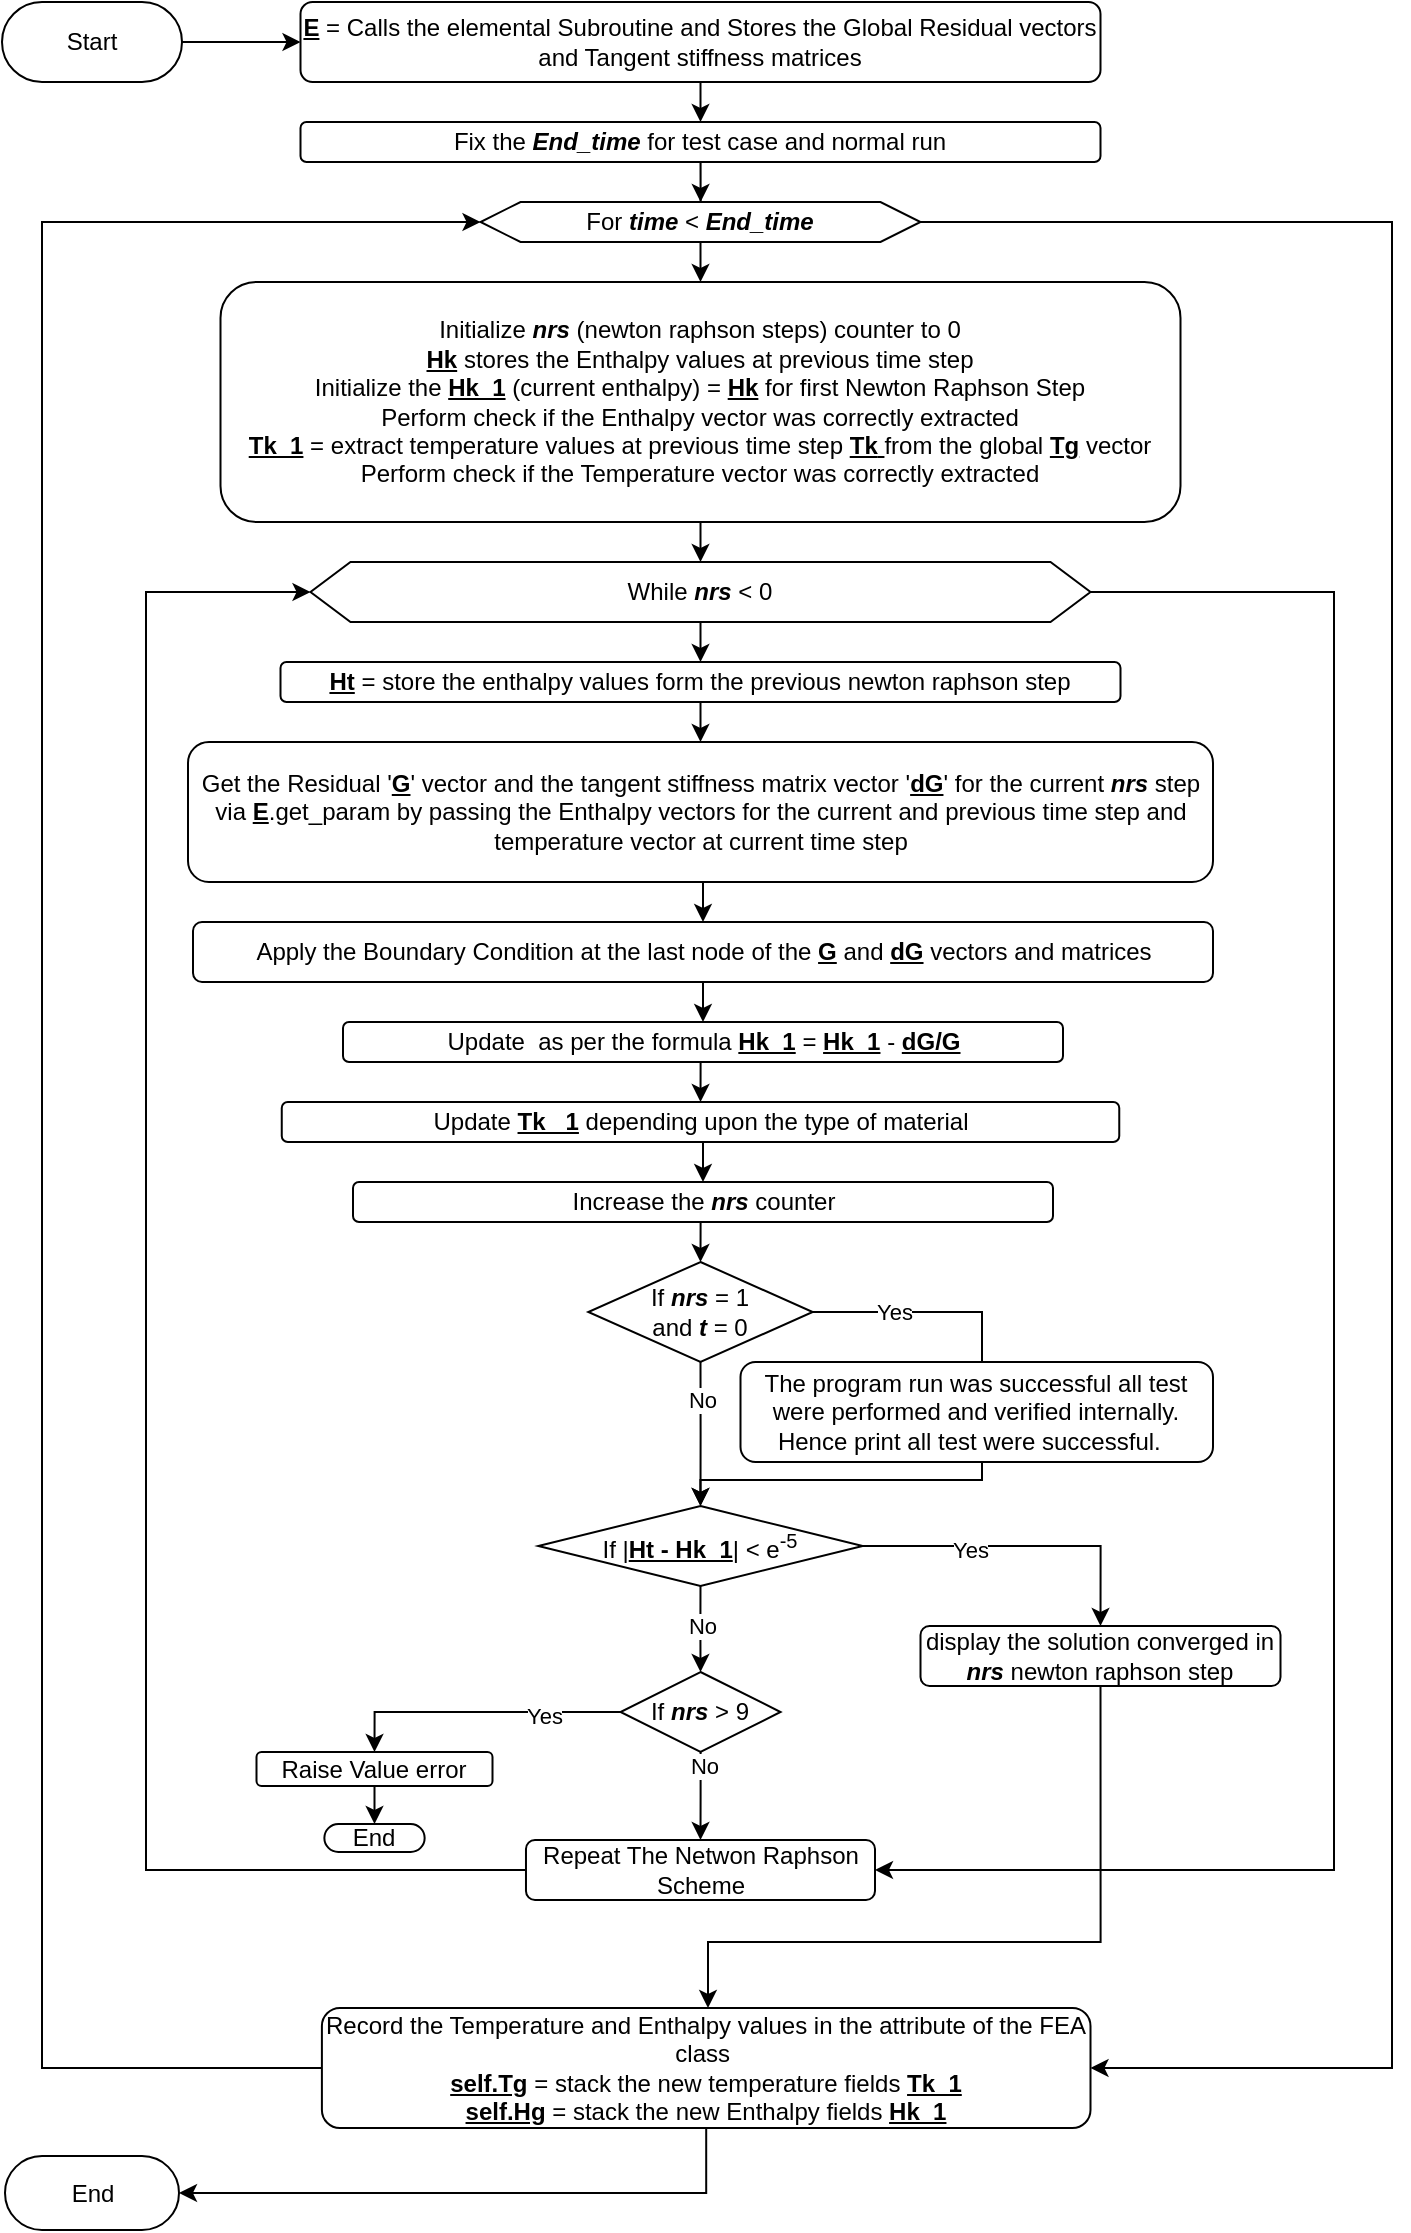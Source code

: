 <mxfile version="21.6.9" type="github">
  <diagram name="Page-1" id="D3Ey8p9wxDZOqgnlG4tk">
    <mxGraphModel dx="1078" dy="472" grid="0" gridSize="10" guides="1" tooltips="1" connect="1" arrows="1" fold="1" page="1" pageScale="1" pageWidth="827" pageHeight="1169" math="0" shadow="0">
      <root>
        <mxCell id="0" />
        <mxCell id="1" parent="0" />
        <mxCell id="k1HMzf10UT7rga_kBx_9-90" style="edgeStyle=orthogonalEdgeStyle;rounded=0;orthogonalLoop=1;jettySize=auto;html=1;exitX=1;exitY=0.5;exitDx=0;exitDy=0;entryX=0;entryY=0.5;entryDx=0;entryDy=0;" parent="1" source="k1HMzf10UT7rga_kBx_9-1" target="k1HMzf10UT7rga_kBx_9-3" edge="1">
          <mxGeometry relative="1" as="geometry" />
        </mxCell>
        <mxCell id="k1HMzf10UT7rga_kBx_9-1" value="Start" style="rounded=1;whiteSpace=wrap;html=1;arcSize=50;" parent="1" vertex="1">
          <mxGeometry x="100" y="29" width="90" height="40" as="geometry" />
        </mxCell>
        <mxCell id="k1HMzf10UT7rga_kBx_9-2" value="End" style="rounded=1;whiteSpace=wrap;html=1;arcSize=50;" parent="1" vertex="1">
          <mxGeometry x="101.5" y="1106" width="87" height="37" as="geometry" />
        </mxCell>
        <mxCell id="k1HMzf10UT7rga_kBx_9-5" style="edgeStyle=orthogonalEdgeStyle;rounded=0;orthogonalLoop=1;jettySize=auto;html=1;exitX=0.5;exitY=1;exitDx=0;exitDy=0;entryX=0.5;entryY=0;entryDx=0;entryDy=0;" parent="1" source="k1HMzf10UT7rga_kBx_9-3" target="k1HMzf10UT7rga_kBx_9-4" edge="1">
          <mxGeometry relative="1" as="geometry" />
        </mxCell>
        <mxCell id="k1HMzf10UT7rga_kBx_9-3" value="&lt;b&gt;&lt;u&gt;E&lt;/u&gt;&lt;/b&gt; = Calls the elemental Subroutine and Stores the Global Residual vectors and Tangent stiffness matrices" style="rounded=1;whiteSpace=wrap;html=1;" parent="1" vertex="1">
          <mxGeometry x="249.25" y="29" width="400" height="40" as="geometry" />
        </mxCell>
        <mxCell id="k1HMzf10UT7rga_kBx_9-7" style="edgeStyle=orthogonalEdgeStyle;rounded=0;orthogonalLoop=1;jettySize=auto;html=1;exitX=0.5;exitY=1;exitDx=0;exitDy=0;" parent="1" source="k1HMzf10UT7rga_kBx_9-4" target="k1HMzf10UT7rga_kBx_9-6" edge="1">
          <mxGeometry relative="1" as="geometry" />
        </mxCell>
        <mxCell id="k1HMzf10UT7rga_kBx_9-4" value="Fix the &lt;b&gt;&lt;i&gt;End_time&lt;/i&gt;&lt;/b&gt; for test case and normal run" style="rounded=1;whiteSpace=wrap;html=1;" parent="1" vertex="1">
          <mxGeometry x="249.25" y="89" width="400" height="20" as="geometry" />
        </mxCell>
        <mxCell id="k1HMzf10UT7rga_kBx_9-9" style="edgeStyle=orthogonalEdgeStyle;rounded=0;orthogonalLoop=1;jettySize=auto;html=1;exitX=0.5;exitY=1;exitDx=0;exitDy=0;entryX=0.5;entryY=0;entryDx=0;entryDy=0;" parent="1" source="k1HMzf10UT7rga_kBx_9-6" target="k1HMzf10UT7rga_kBx_9-8" edge="1">
          <mxGeometry relative="1" as="geometry" />
        </mxCell>
        <mxCell id="k1HMzf10UT7rga_kBx_9-84" style="edgeStyle=orthogonalEdgeStyle;rounded=0;orthogonalLoop=1;jettySize=auto;html=1;exitX=1;exitY=0.5;exitDx=0;exitDy=0;entryX=1;entryY=0.5;entryDx=0;entryDy=0;" parent="1" source="k1HMzf10UT7rga_kBx_9-6" target="k1HMzf10UT7rga_kBx_9-81" edge="1">
          <mxGeometry relative="1" as="geometry">
            <Array as="points">
              <mxPoint x="795" y="139" />
              <mxPoint x="795" y="1062" />
            </Array>
          </mxGeometry>
        </mxCell>
        <mxCell id="k1HMzf10UT7rga_kBx_9-6" value="For &lt;b&gt;&lt;i&gt;time &lt;/i&gt;&lt;/b&gt;&amp;lt; &lt;b&gt;&lt;i&gt;End_time&lt;/i&gt;&lt;/b&gt;" style="shape=hexagon;perimeter=hexagonPerimeter2;whiteSpace=wrap;html=1;fixedSize=1;" parent="1" vertex="1">
          <mxGeometry x="339.25" y="129" width="220" height="20" as="geometry" />
        </mxCell>
        <mxCell id="k1HMzf10UT7rga_kBx_9-11" style="edgeStyle=orthogonalEdgeStyle;rounded=0;orthogonalLoop=1;jettySize=auto;html=1;exitX=0.5;exitY=1;exitDx=0;exitDy=0;entryX=0.5;entryY=0;entryDx=0;entryDy=0;" parent="1" source="k1HMzf10UT7rga_kBx_9-8" target="k1HMzf10UT7rga_kBx_9-10" edge="1">
          <mxGeometry relative="1" as="geometry" />
        </mxCell>
        <mxCell id="k1HMzf10UT7rga_kBx_9-8" value="&lt;div style=&quot;&quot;&gt;&lt;span style=&quot;background-color: initial;&quot;&gt;Initialize &lt;b&gt;&lt;i&gt;nrs&lt;/i&gt;&lt;/b&gt; (newton raphson steps) counter to 0&lt;/span&gt;&lt;br&gt;&lt;span style=&quot;background-color: initial;&quot;&gt;&lt;b&gt;&lt;u&gt;Hk&lt;/u&gt; &lt;/b&gt;stores the Enthalpy values at previous time step&lt;/span&gt;&lt;br&gt;&lt;span style=&quot;background-color: initial;&quot;&gt;Initialize the &lt;b style=&quot;&quot;&gt;&lt;u&gt;Hk_1&lt;/u&gt; &lt;/b&gt;(current enthalpy) = &lt;b&gt;&lt;u&gt;Hk&lt;/u&gt;&lt;/b&gt; for first Newton Raphson Step&lt;/span&gt;&lt;br&gt;&lt;span style=&quot;background-color: initial;&quot;&gt;Perform check if the Enthalpy vector was correctly extracted&lt;/span&gt;&lt;br&gt;&lt;span style=&quot;background-color: initial;&quot;&gt;&lt;u&gt;&lt;b&gt;Tk_1&lt;/b&gt;&lt;/u&gt; = extract temperature values at previous time step &lt;u&gt;&lt;b&gt;Tk&lt;/b&gt; &lt;/u&gt;from the global &lt;b style=&quot;&quot;&gt;&lt;u&gt;Tg&lt;/u&gt; &lt;/b&gt;vector&lt;/span&gt;&lt;br&gt;&lt;span style=&quot;background-color: initial;&quot;&gt;Perform check if the Temperature vector was correctly extracted&lt;/span&gt;&lt;br&gt;&lt;/div&gt;" style="rounded=1;whiteSpace=wrap;html=1;align=center;" parent="1" vertex="1">
          <mxGeometry x="209.25" y="169" width="480" height="120" as="geometry" />
        </mxCell>
        <mxCell id="k1HMzf10UT7rga_kBx_9-13" style="edgeStyle=orthogonalEdgeStyle;rounded=0;orthogonalLoop=1;jettySize=auto;html=1;exitX=0.5;exitY=1;exitDx=0;exitDy=0;entryX=0.5;entryY=0;entryDx=0;entryDy=0;" parent="1" source="k1HMzf10UT7rga_kBx_9-10" target="k1HMzf10UT7rga_kBx_9-12" edge="1">
          <mxGeometry relative="1" as="geometry" />
        </mxCell>
        <mxCell id="vaHdqAgPK7z6LxYDH7Z_-32" style="edgeStyle=orthogonalEdgeStyle;rounded=0;orthogonalLoop=1;jettySize=auto;html=1;exitX=1;exitY=0.5;exitDx=0;exitDy=0;entryX=1;entryY=0.5;entryDx=0;entryDy=0;" edge="1" parent="1" source="k1HMzf10UT7rga_kBx_9-10" target="vaHdqAgPK7z6LxYDH7Z_-29">
          <mxGeometry relative="1" as="geometry">
            <Array as="points">
              <mxPoint x="766" y="324" />
              <mxPoint x="766" y="963" />
            </Array>
          </mxGeometry>
        </mxCell>
        <mxCell id="k1HMzf10UT7rga_kBx_9-10" value="While &lt;b&gt;&lt;i&gt;nrs&lt;/i&gt;&lt;/b&gt; &amp;lt; 0" style="shape=hexagon;perimeter=hexagonPerimeter2;whiteSpace=wrap;html=1;fixedSize=1;" parent="1" vertex="1">
          <mxGeometry x="254.25" y="309" width="390" height="30" as="geometry" />
        </mxCell>
        <mxCell id="k1HMzf10UT7rga_kBx_9-15" style="edgeStyle=orthogonalEdgeStyle;rounded=0;orthogonalLoop=1;jettySize=auto;html=1;exitX=0.5;exitY=1;exitDx=0;exitDy=0;entryX=0.5;entryY=0;entryDx=0;entryDy=0;" parent="1" source="k1HMzf10UT7rga_kBx_9-12" target="k1HMzf10UT7rga_kBx_9-14" edge="1">
          <mxGeometry relative="1" as="geometry" />
        </mxCell>
        <mxCell id="k1HMzf10UT7rga_kBx_9-12" value="&lt;b&gt;&lt;u&gt;Ht&lt;/u&gt;&lt;/b&gt; = store the enthalpy values form the previous newton raphson step" style="rounded=1;whiteSpace=wrap;html=1;" parent="1" vertex="1">
          <mxGeometry x="239.25" y="359" width="420" height="20" as="geometry" />
        </mxCell>
        <mxCell id="k1HMzf10UT7rga_kBx_9-17" style="edgeStyle=orthogonalEdgeStyle;rounded=0;orthogonalLoop=1;jettySize=auto;html=1;exitX=0.5;exitY=1;exitDx=0;exitDy=0;entryX=0.5;entryY=0;entryDx=0;entryDy=0;" parent="1" source="k1HMzf10UT7rga_kBx_9-14" target="k1HMzf10UT7rga_kBx_9-16" edge="1">
          <mxGeometry relative="1" as="geometry" />
        </mxCell>
        <mxCell id="k1HMzf10UT7rga_kBx_9-14" value="Get the Residual &#39;&lt;b&gt;&lt;u&gt;G&lt;/u&gt;&lt;/b&gt;&#39; vector and the tangent stiffness matrix vector &#39;&lt;b&gt;&lt;u&gt;dG&lt;/u&gt;&lt;/b&gt;&#39; for the current &lt;b&gt;&lt;i&gt;nrs&lt;/i&gt;&lt;/b&gt; step via &lt;b&gt;&lt;u&gt;E&lt;/u&gt;&lt;/b&gt;.get_param by passing the Enthalpy vectors for the current and previous time step and temperature vector at current time step" style="rounded=1;whiteSpace=wrap;html=1;" parent="1" vertex="1">
          <mxGeometry x="193" y="399" width="512.5" height="70" as="geometry" />
        </mxCell>
        <mxCell id="k1HMzf10UT7rga_kBx_9-19" style="edgeStyle=orthogonalEdgeStyle;rounded=0;orthogonalLoop=1;jettySize=auto;html=1;exitX=0.5;exitY=1;exitDx=0;exitDy=0;entryX=0.5;entryY=0;entryDx=0;entryDy=0;" parent="1" source="k1HMzf10UT7rga_kBx_9-16" target="k1HMzf10UT7rga_kBx_9-18" edge="1">
          <mxGeometry relative="1" as="geometry" />
        </mxCell>
        <mxCell id="k1HMzf10UT7rga_kBx_9-16" value="Apply the Boundary Condition at the last node of the &lt;b&gt;&lt;u&gt;G&lt;/u&gt;&lt;/b&gt; and &lt;u&gt;&lt;b&gt;dG&lt;/b&gt;&lt;/u&gt; vectors and matrices" style="rounded=1;whiteSpace=wrap;html=1;" parent="1" vertex="1">
          <mxGeometry x="195.5" y="489" width="510" height="30" as="geometry" />
        </mxCell>
        <mxCell id="k1HMzf10UT7rga_kBx_9-22" style="edgeStyle=orthogonalEdgeStyle;rounded=0;orthogonalLoop=1;jettySize=auto;html=1;exitX=0.5;exitY=1;exitDx=0;exitDy=0;entryX=0.5;entryY=0;entryDx=0;entryDy=0;" parent="1" source="k1HMzf10UT7rga_kBx_9-18" target="k1HMzf10UT7rga_kBx_9-20" edge="1">
          <mxGeometry relative="1" as="geometry" />
        </mxCell>
        <mxCell id="k1HMzf10UT7rga_kBx_9-18" value="Update&amp;nbsp; as per the formula &lt;b&gt;&lt;u&gt;Hk_1&lt;/u&gt;&lt;/b&gt; = &lt;b&gt;&lt;u&gt;Hk_1&lt;/u&gt;&lt;/b&gt; - &lt;b&gt;&lt;u&gt;dG/G&lt;/u&gt;&lt;/b&gt;" style="rounded=1;whiteSpace=wrap;html=1;" parent="1" vertex="1">
          <mxGeometry x="270.5" y="539" width="360" height="20" as="geometry" />
        </mxCell>
        <mxCell id="k1HMzf10UT7rga_kBx_9-24" style="edgeStyle=orthogonalEdgeStyle;rounded=0;orthogonalLoop=1;jettySize=auto;html=1;exitX=0.5;exitY=1;exitDx=0;exitDy=0;entryX=0.5;entryY=0;entryDx=0;entryDy=0;" parent="1" source="k1HMzf10UT7rga_kBx_9-20" target="k1HMzf10UT7rga_kBx_9-23" edge="1">
          <mxGeometry relative="1" as="geometry" />
        </mxCell>
        <mxCell id="k1HMzf10UT7rga_kBx_9-20" value="Update &lt;b&gt;&lt;u&gt;Tk _1&lt;/u&gt;&lt;/b&gt; depending upon the type of material" style="rounded=1;whiteSpace=wrap;html=1;" parent="1" vertex="1">
          <mxGeometry x="239.88" y="579" width="418.75" height="20" as="geometry" />
        </mxCell>
        <mxCell id="k1HMzf10UT7rga_kBx_9-30" style="edgeStyle=orthogonalEdgeStyle;rounded=0;orthogonalLoop=1;jettySize=auto;html=1;exitX=0.5;exitY=1;exitDx=0;exitDy=0;entryX=0.5;entryY=0;entryDx=0;entryDy=0;" parent="1" source="k1HMzf10UT7rga_kBx_9-23" target="k1HMzf10UT7rga_kBx_9-25" edge="1">
          <mxGeometry relative="1" as="geometry" />
        </mxCell>
        <mxCell id="k1HMzf10UT7rga_kBx_9-23" value="Increase the &lt;b&gt;&lt;i&gt;nrs&lt;/i&gt;&lt;/b&gt; counter" style="rounded=1;whiteSpace=wrap;html=1;" parent="1" vertex="1">
          <mxGeometry x="275.5" y="619" width="350" height="20" as="geometry" />
        </mxCell>
        <mxCell id="k1HMzf10UT7rga_kBx_9-33" style="edgeStyle=orthogonalEdgeStyle;rounded=0;orthogonalLoop=1;jettySize=auto;html=1;exitX=0.5;exitY=1;exitDx=0;exitDy=0;entryX=0.5;entryY=0;entryDx=0;entryDy=0;" parent="1" source="k1HMzf10UT7rga_kBx_9-25" target="k1HMzf10UT7rga_kBx_9-26" edge="1">
          <mxGeometry relative="1" as="geometry">
            <mxPoint x="451.255" y="730" as="targetPoint" />
          </mxGeometry>
        </mxCell>
        <mxCell id="k1HMzf10UT7rga_kBx_9-34" value="No" style="edgeLabel;html=1;align=center;verticalAlign=middle;resizable=0;points=[];" parent="k1HMzf10UT7rga_kBx_9-33" vertex="1" connectable="0">
          <mxGeometry x="-0.6" y="1" relative="1" as="geometry">
            <mxPoint x="-1" y="4" as="offset" />
          </mxGeometry>
        </mxCell>
        <mxCell id="k1HMzf10UT7rga_kBx_9-35" style="edgeStyle=orthogonalEdgeStyle;rounded=0;orthogonalLoop=1;jettySize=auto;html=1;exitX=1;exitY=0.5;exitDx=0;exitDy=0;entryX=0.5;entryY=0;entryDx=0;entryDy=0;" parent="1" target="k1HMzf10UT7rga_kBx_9-26" edge="1" source="k1HMzf10UT7rga_kBx_9-25">
          <mxGeometry relative="1" as="geometry">
            <mxPoint x="486.1" y="665" as="sourcePoint" />
            <mxPoint x="430.005" y="810" as="targetPoint" />
            <Array as="points">
              <mxPoint x="590" y="684" />
              <mxPoint x="590" y="768" />
              <mxPoint x="449" y="768" />
            </Array>
          </mxGeometry>
        </mxCell>
        <mxCell id="k1HMzf10UT7rga_kBx_9-36" value="Yes" style="edgeLabel;html=1;align=center;verticalAlign=middle;resizable=0;points=[];" parent="k1HMzf10UT7rga_kBx_9-35" vertex="1" connectable="0">
          <mxGeometry x="-0.67" y="-2" relative="1" as="geometry">
            <mxPoint x="-13" y="-2" as="offset" />
          </mxGeometry>
        </mxCell>
        <mxCell id="k1HMzf10UT7rga_kBx_9-25" value="If &lt;b&gt;&lt;i&gt;nrs&lt;/i&gt;&lt;/b&gt; = 1 &lt;br&gt;and &lt;b&gt;&lt;i&gt;t&lt;/i&gt;&lt;/b&gt; = 0" style="rhombus;whiteSpace=wrap;html=1;" parent="1" vertex="1">
          <mxGeometry x="393.15" y="659" width="112.2" height="50" as="geometry" />
        </mxCell>
        <mxCell id="vaHdqAgPK7z6LxYDH7Z_-16" style="edgeStyle=orthogonalEdgeStyle;rounded=0;orthogonalLoop=1;jettySize=auto;html=1;exitX=0.5;exitY=1;exitDx=0;exitDy=0;entryX=0.5;entryY=0;entryDx=0;entryDy=0;" edge="1" parent="1" source="k1HMzf10UT7rga_kBx_9-26" target="k1HMzf10UT7rga_kBx_9-27">
          <mxGeometry relative="1" as="geometry" />
        </mxCell>
        <mxCell id="vaHdqAgPK7z6LxYDH7Z_-17" value="No" style="edgeLabel;html=1;align=center;verticalAlign=middle;resizable=0;points=[];" vertex="1" connectable="0" parent="vaHdqAgPK7z6LxYDH7Z_-16">
          <mxGeometry x="-0.09" y="1" relative="1" as="geometry">
            <mxPoint as="offset" />
          </mxGeometry>
        </mxCell>
        <mxCell id="vaHdqAgPK7z6LxYDH7Z_-22" style="edgeStyle=orthogonalEdgeStyle;rounded=0;orthogonalLoop=1;jettySize=auto;html=1;exitX=1;exitY=0.5;exitDx=0;exitDy=0;entryX=0.5;entryY=0;entryDx=0;entryDy=0;" edge="1" parent="1" source="k1HMzf10UT7rga_kBx_9-26" target="k1HMzf10UT7rga_kBx_9-37">
          <mxGeometry relative="1" as="geometry" />
        </mxCell>
        <mxCell id="vaHdqAgPK7z6LxYDH7Z_-23" value="Yes" style="edgeLabel;html=1;align=center;verticalAlign=middle;resizable=0;points=[];" vertex="1" connectable="0" parent="vaHdqAgPK7z6LxYDH7Z_-22">
          <mxGeometry x="-0.327" y="-2" relative="1" as="geometry">
            <mxPoint as="offset" />
          </mxGeometry>
        </mxCell>
        <mxCell id="k1HMzf10UT7rga_kBx_9-26" value="If |&lt;b&gt;&lt;u&gt;Ht - Hk_1&lt;/u&gt;&lt;/b&gt;| &amp;lt; e&lt;sup&gt;-5&lt;/sup&gt;" style="rhombus;whiteSpace=wrap;html=1;" parent="1" vertex="1">
          <mxGeometry x="368.15" y="781" width="162.19" height="40" as="geometry" />
        </mxCell>
        <mxCell id="k1HMzf10UT7rga_kBx_9-69" style="edgeStyle=orthogonalEdgeStyle;rounded=0;orthogonalLoop=1;jettySize=auto;html=1;exitX=0;exitY=0.5;exitDx=0;exitDy=0;entryX=0.5;entryY=0;entryDx=0;entryDy=0;" parent="1" source="k1HMzf10UT7rga_kBx_9-27" target="k1HMzf10UT7rga_kBx_9-49" edge="1">
          <mxGeometry relative="1" as="geometry" />
        </mxCell>
        <mxCell id="k1HMzf10UT7rga_kBx_9-70" value="Yes" style="edgeLabel;html=1;align=center;verticalAlign=middle;resizable=0;points=[];" parent="k1HMzf10UT7rga_kBx_9-69" vertex="1" connectable="0">
          <mxGeometry x="-0.451" y="2" relative="1" as="geometry">
            <mxPoint as="offset" />
          </mxGeometry>
        </mxCell>
        <mxCell id="vaHdqAgPK7z6LxYDH7Z_-30" value="" style="edgeStyle=orthogonalEdgeStyle;rounded=0;orthogonalLoop=1;jettySize=auto;html=1;" edge="1" parent="1" source="k1HMzf10UT7rga_kBx_9-27" target="vaHdqAgPK7z6LxYDH7Z_-29">
          <mxGeometry relative="1" as="geometry" />
        </mxCell>
        <mxCell id="vaHdqAgPK7z6LxYDH7Z_-31" value="No" style="edgeLabel;html=1;align=center;verticalAlign=middle;resizable=0;points=[];" vertex="1" connectable="0" parent="vaHdqAgPK7z6LxYDH7Z_-30">
          <mxGeometry x="-0.671" y="1" relative="1" as="geometry">
            <mxPoint as="offset" />
          </mxGeometry>
        </mxCell>
        <mxCell id="k1HMzf10UT7rga_kBx_9-27" value="If &lt;b&gt;&lt;i&gt;nrs&lt;/i&gt;&lt;/b&gt; &amp;gt; 9" style="rhombus;whiteSpace=wrap;html=1;" parent="1" vertex="1">
          <mxGeometry x="409.26" y="864" width="80" height="40" as="geometry" />
        </mxCell>
        <mxCell id="vaHdqAgPK7z6LxYDH7Z_-24" style="edgeStyle=orthogonalEdgeStyle;rounded=0;orthogonalLoop=1;jettySize=auto;html=1;exitX=0.5;exitY=1;exitDx=0;exitDy=0;" edge="1" parent="1" source="k1HMzf10UT7rga_kBx_9-37" target="k1HMzf10UT7rga_kBx_9-81">
          <mxGeometry relative="1" as="geometry">
            <Array as="points">
              <mxPoint x="649" y="999" />
              <mxPoint x="453" y="999" />
            </Array>
          </mxGeometry>
        </mxCell>
        <mxCell id="k1HMzf10UT7rga_kBx_9-37" value="display the solution converged in &lt;b&gt;&lt;i&gt;nrs&lt;/i&gt;&lt;/b&gt; newton raphson step" style="rounded=1;whiteSpace=wrap;html=1;" parent="1" vertex="1">
          <mxGeometry x="559.25" y="841" width="180" height="30" as="geometry" />
        </mxCell>
        <mxCell id="vaHdqAgPK7z6LxYDH7Z_-19" style="edgeStyle=orthogonalEdgeStyle;rounded=0;orthogonalLoop=1;jettySize=auto;html=1;exitX=0.5;exitY=1;exitDx=0;exitDy=0;entryX=0.5;entryY=0;entryDx=0;entryDy=0;" edge="1" parent="1" source="k1HMzf10UT7rga_kBx_9-49" target="vaHdqAgPK7z6LxYDH7Z_-18">
          <mxGeometry relative="1" as="geometry" />
        </mxCell>
        <mxCell id="k1HMzf10UT7rga_kBx_9-49" value="Raise Value error" style="rounded=1;whiteSpace=wrap;html=1;" parent="1" vertex="1">
          <mxGeometry x="227.25" y="904" width="118" height="17" as="geometry" />
        </mxCell>
        <mxCell id="k1HMzf10UT7rga_kBx_9-67" value="The program run was successful all test were performed and verified internally. Hence print all test were successful.&amp;nbsp;&amp;nbsp;" style="rounded=1;whiteSpace=wrap;html=1;" parent="1" vertex="1">
          <mxGeometry x="469.25" y="709" width="236.25" height="50" as="geometry" />
        </mxCell>
        <mxCell id="k1HMzf10UT7rga_kBx_9-85" style="edgeStyle=orthogonalEdgeStyle;rounded=0;orthogonalLoop=1;jettySize=auto;html=1;exitX=0;exitY=0.5;exitDx=0;exitDy=0;entryX=0;entryY=0.5;entryDx=0;entryDy=0;" parent="1" source="k1HMzf10UT7rga_kBx_9-81" target="k1HMzf10UT7rga_kBx_9-6" edge="1">
          <mxGeometry relative="1" as="geometry">
            <Array as="points">
              <mxPoint x="120" y="1062" />
              <mxPoint x="120" y="139" />
            </Array>
          </mxGeometry>
        </mxCell>
        <mxCell id="vaHdqAgPK7z6LxYDH7Z_-34" style="edgeStyle=orthogonalEdgeStyle;rounded=0;orthogonalLoop=1;jettySize=auto;html=1;exitX=0.5;exitY=1;exitDx=0;exitDy=0;entryX=1;entryY=0.5;entryDx=0;entryDy=0;" edge="1" parent="1" source="k1HMzf10UT7rga_kBx_9-81" target="k1HMzf10UT7rga_kBx_9-2">
          <mxGeometry relative="1" as="geometry" />
        </mxCell>
        <mxCell id="k1HMzf10UT7rga_kBx_9-81" value="Record the Temperature and Enthalpy values in the attribute of the FEA class&amp;nbsp;&lt;br&gt;&lt;b&gt;&lt;u&gt;self.Tg&lt;/u&gt;&lt;/b&gt; = stack the new temperature fields &lt;b&gt;&lt;u&gt;Tk_1&lt;/u&gt;&lt;/b&gt;&lt;br&gt;&lt;b&gt;&lt;u&gt;self.Hg&lt;/u&gt;&lt;/b&gt; = stack the new Enthalpy fields &lt;b&gt;&lt;u&gt;Hk_1&lt;/u&gt;&lt;/b&gt;" style="whiteSpace=wrap;html=1;rounded=1;" parent="1" vertex="1">
          <mxGeometry x="259.95" y="1032" width="384.3" height="60" as="geometry" />
        </mxCell>
        <mxCell id="vaHdqAgPK7z6LxYDH7Z_-18" value="End" style="rounded=1;whiteSpace=wrap;html=1;arcSize=50;" vertex="1" parent="1">
          <mxGeometry x="261.18" y="940" width="50.15" height="14" as="geometry" />
        </mxCell>
        <mxCell id="vaHdqAgPK7z6LxYDH7Z_-33" style="edgeStyle=orthogonalEdgeStyle;rounded=0;orthogonalLoop=1;jettySize=auto;html=1;entryX=0;entryY=0.5;entryDx=0;entryDy=0;" edge="1" parent="1" source="vaHdqAgPK7z6LxYDH7Z_-29" target="k1HMzf10UT7rga_kBx_9-10">
          <mxGeometry relative="1" as="geometry">
            <mxPoint x="172" y="295" as="targetPoint" />
            <Array as="points">
              <mxPoint x="172" y="963" />
              <mxPoint x="172" y="324" />
            </Array>
          </mxGeometry>
        </mxCell>
        <mxCell id="vaHdqAgPK7z6LxYDH7Z_-29" value="Repeat The Netwon Raphson Scheme" style="rounded=1;whiteSpace=wrap;html=1;" vertex="1" parent="1">
          <mxGeometry x="361.99" y="948" width="174.51" height="30" as="geometry" />
        </mxCell>
      </root>
    </mxGraphModel>
  </diagram>
</mxfile>
